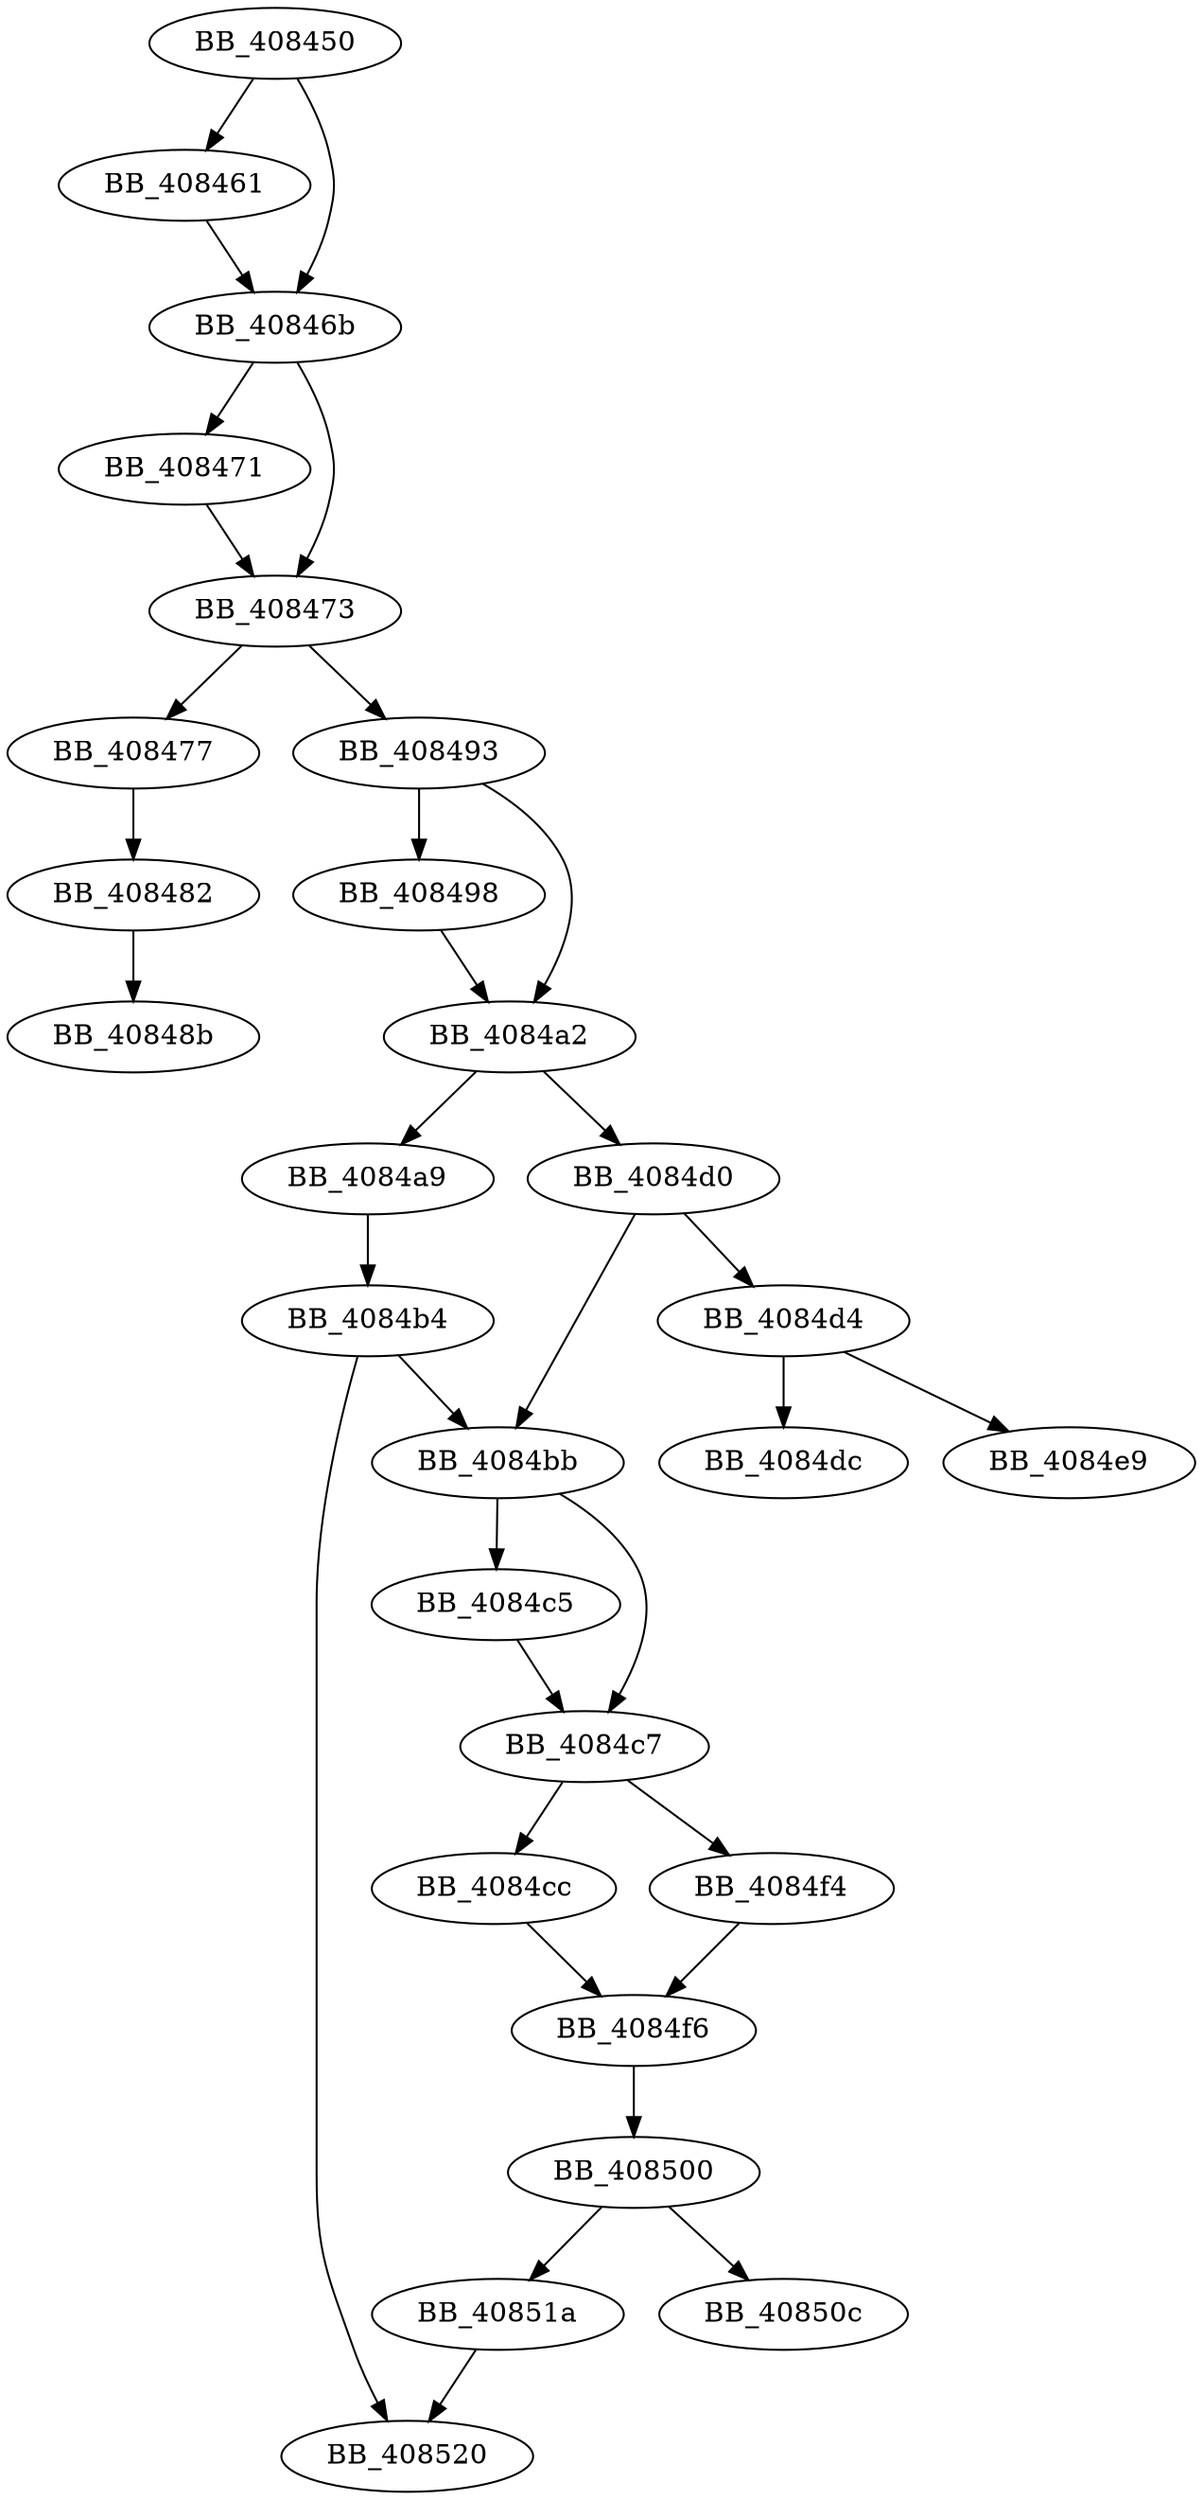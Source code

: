 DiGraph sub_408450{
BB_408450->BB_408461
BB_408450->BB_40846b
BB_408461->BB_40846b
BB_40846b->BB_408471
BB_40846b->BB_408473
BB_408471->BB_408473
BB_408473->BB_408477
BB_408473->BB_408493
BB_408477->BB_408482
BB_408482->BB_40848b
BB_408493->BB_408498
BB_408493->BB_4084a2
BB_408498->BB_4084a2
BB_4084a2->BB_4084a9
BB_4084a2->BB_4084d0
BB_4084a9->BB_4084b4
BB_4084b4->BB_4084bb
BB_4084b4->BB_408520
BB_4084bb->BB_4084c5
BB_4084bb->BB_4084c7
BB_4084c5->BB_4084c7
BB_4084c7->BB_4084cc
BB_4084c7->BB_4084f4
BB_4084cc->BB_4084f6
BB_4084d0->BB_4084bb
BB_4084d0->BB_4084d4
BB_4084d4->BB_4084dc
BB_4084d4->BB_4084e9
BB_4084f4->BB_4084f6
BB_4084f6->BB_408500
BB_408500->BB_40850c
BB_408500->BB_40851a
BB_40851a->BB_408520
}
